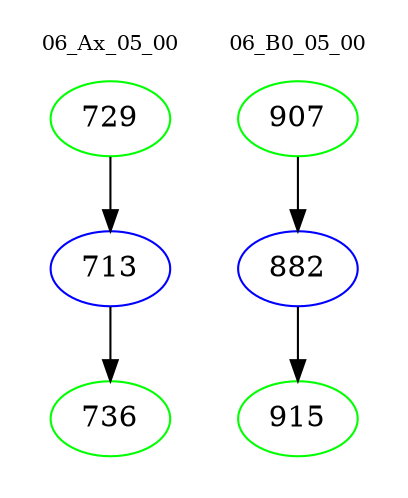digraph{
subgraph cluster_0 {
color = white
label = "06_Ax_05_00";
fontsize=10;
T0_729 [label="729", color="green"]
T0_729 -> T0_713 [color="black"]
T0_713 [label="713", color="blue"]
T0_713 -> T0_736 [color="black"]
T0_736 [label="736", color="green"]
}
subgraph cluster_1 {
color = white
label = "06_B0_05_00";
fontsize=10;
T1_907 [label="907", color="green"]
T1_907 -> T1_882 [color="black"]
T1_882 [label="882", color="blue"]
T1_882 -> T1_915 [color="black"]
T1_915 [label="915", color="green"]
}
}
